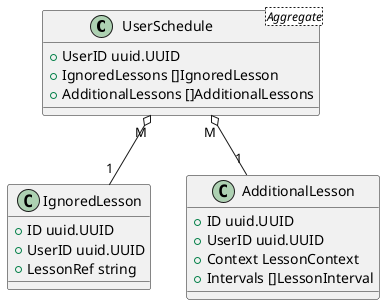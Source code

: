 @startuml EntityDiagram

class UserSchedule <Aggregate> {
    +UserID uuid.UUID
    +IgnoredLessons []IgnoredLesson
    +AdditionalLessons []AdditionalLessons
}

class IgnoredLesson {
    +ID uuid.UUID
    +UserID uuid.UUID
    +LessonRef string
}

class AdditionalLesson {
    +ID uuid.UUID
    +UserID uuid.UUID
    +Context LessonContext
    +Intervals []LessonInterval
}

UserSchedule "M" o-- "1" IgnoredLesson
UserSchedule "M" o-- "1" AdditionalLesson

@enduml